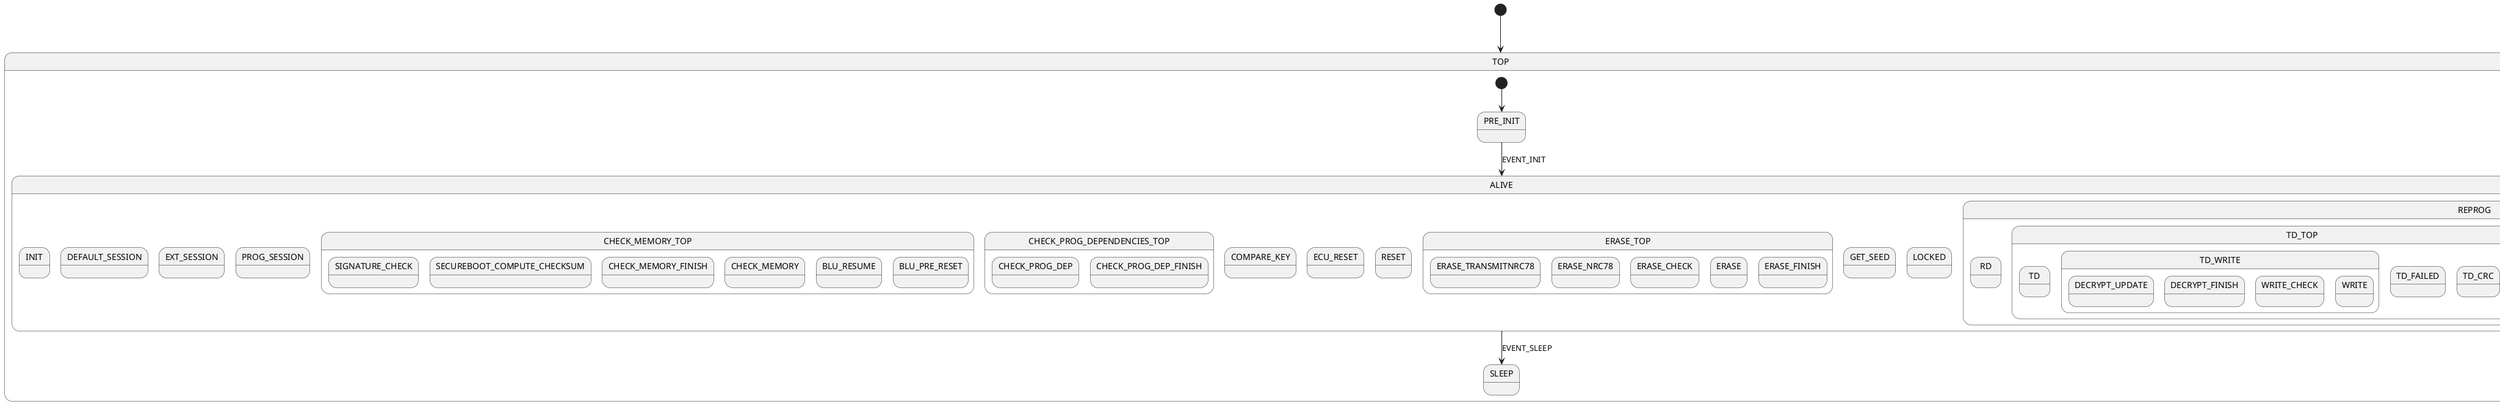 @startuml

[*]-->TOP
state TOP {

    [*] --> PRE_INIT
    ' transition list:
    PRE_INIT-->ALIVE :  EVENT_INIT 
    ALIVE-->SLEEP :  EVENT_SLEEP 
    
    state PRE_INIT {
        
    }
    state SLEEP {
        
    }
    
    state ALIVE {
        ' transition list:


        ' note on link : \n internal self-transition
        
        state INIT {
            ' terminal leap state
            ' No transitions
        }

        state DEFAULT_SESSION {
            ' transition list:

        }
        state EXT_SESSION {
            ' transition list:


        
        }
        state PROG_SESSION {
            ' terminal leap state
            ' transition list:




            ' 5 internal transition

        }


        state CHECK_MEMORY_TOP {




            ' 5 internal transition

        
            state SIGNATURE_CHECK {
                ' terminal leap state


            }
            state SECUREBOOT_COMPUTE_CHECKSUM{
                ' terminal leap state



            }
            state CHECK_MEMORY_FINISH{
                ' terminal leap state



            }
            state CHECK_MEMORY{
                ' terminal leap state




            }
            state BLU_RESUME{
                ' terminal leap state

            }
            state BLU_PRE_RESET{
                ' terminal leap state

            }

        }
        state CHECK_PROG_DEPENDENCIES_TOP {
            ' 4 internal transitions

            



            
            state CHECK_PROG_DEP{
                ' terminal leap state

            }
            state CHECK_PROG_DEP_FINISH{
                ' terminal leap state



            }
            
        }
        state COMPARE_KEY {
             ' terminal leap state
            '  5 intern transitions

             






        }

        state ECU_RESET {
            ' terminal leap state

        }
        state RESET {
            ' terminal leap state
            ' There are no transitions
        }
        state ERASE_TOP {
            ' 4 internal tansitions



            state ERASE_TRANSMITNRC78{

                ' terminal leap state
            }
            state ERASE_NRC78{
                ' terminal leap state

            }
            state ERASE_CHECK{
                ' terminal leap state


            }
            state ERASE{
                ' terminal leap state


            }
            state ERASE_FINISH{
                ' terminal leap state



            }
            
        }
        state EXT_SESSION {
            ' terminal leap state


        }

        state GET_SEED {
            ' terminal leap state



        }
        state LOCKED {
            ' terminal leap state
            ' 6 intern trans


        }
        
        state REPROG {

            ' 2 internal transitions


            state RD{
                ' terminal leap state
                ' 3 internal transitions






            }
            state  TD_TOP{









                state TD{
                    ' terminal leap state

                }

                state TD_WRITE{

                    ' 2 internal transitions

                    
                    state DECRYPT_UPDATE{
                        ' terminal leap state

                    }


                    state DECRYPT_FINISH{
                        ' terminal leap state


                    }

                    state WRITE_CHECK{
                        ' terminal leap state



                    }
                    state WRITE{
                        ' terminal leap state

                    }

                }
                state TD_FAILED{
                    ' terminal leap state


                }
                state TD_CRC{
                    ' terminal leap state


                }
                ' addition state compared to origin sc 
                state TD_STREAMING{
                    ' terminal leap state

                }
                
            }
            state RTE_TOP{

                ' 2 internal transitions




                state RTE {
                    ' terminal leap state


                }
                state RTE_FAILED{
                    ' terminal leap state
                    ' No transitions
                }
                state RTE_FINISH{
                    ' terminal leap state


                }
            }
        state WRITE_FINGERPRINT {

            ' 6 internal transitions



            state WFP_INPROGRESS{
                ' terminal leap state

            }
            state WFP_FINISHED{
                ' terminal leap state


            }
            
        }

    }
}   


@enduml